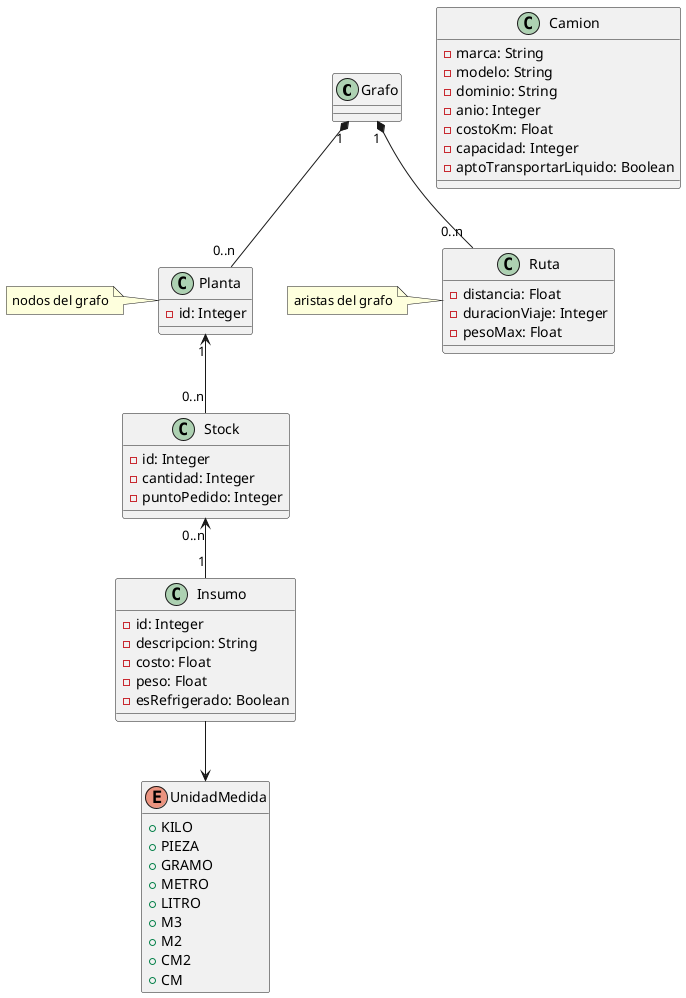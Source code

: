 @startuml

hide enum methods

class Grafo{

}

class Insumo{
    -id: Integer
    -descripcion: String
    -costo: Float
    -peso: Float
    -esRefrigerado: Boolean
}

enum UnidadMedida{
    +KILO
    +PIEZA
    +GRAMO
    +METRO
    +LITRO
    +M3
    +M2
    +CM2
    +CM
}

class Stock{
    -id: Integer
    -cantidad: Integer
    -puntoPedido: Integer
}

class Planta{
    -id: Integer
}
note left: nodos del grafo

class Ruta{
    -distancia: Float
    -duracionViaje: Integer
    -pesoMax: Float
}
note left: aristas del grafo

class Camion{
    -marca: String
    -modelo: String
    -dominio: String
    -anio: Integer
    -costoKm: Float
    -capacidad: Integer
    -aptoTransportarLiquido: Boolean
}

Insumo --> UnidadMedida
Stock "0..n" <-- "1" Insumo
Planta "1" <-- "0..n" Stock
Grafo "1" *-- "0..n" Planta
Grafo "1" *-- "0..n" Ruta

@enduml